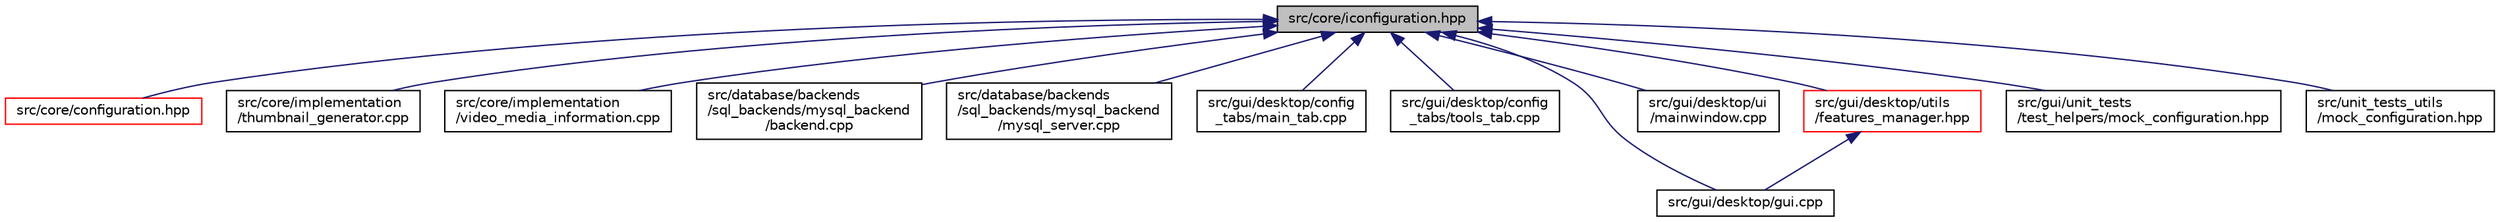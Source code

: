 digraph "src/core/iconfiguration.hpp"
{
 // LATEX_PDF_SIZE
  edge [fontname="Helvetica",fontsize="10",labelfontname="Helvetica",labelfontsize="10"];
  node [fontname="Helvetica",fontsize="10",shape=record];
  Node1 [label="src/core/iconfiguration.hpp",height=0.2,width=0.4,color="black", fillcolor="grey75", style="filled", fontcolor="black",tooltip=" "];
  Node1 -> Node2 [dir="back",color="midnightblue",fontsize="10",style="solid",fontname="Helvetica"];
  Node2 [label="src/core/configuration.hpp",height=0.2,width=0.4,color="red", fillcolor="white", style="filled",URL="$configuration_8hpp.html",tooltip=" "];
  Node1 -> Node8 [dir="back",color="midnightblue",fontsize="10",style="solid",fontname="Helvetica"];
  Node8 [label="src/core/implementation\l/thumbnail_generator.cpp",height=0.2,width=0.4,color="black", fillcolor="white", style="filled",URL="$thumbnail__generator_8cpp.html",tooltip=" "];
  Node1 -> Node9 [dir="back",color="midnightblue",fontsize="10",style="solid",fontname="Helvetica"];
  Node9 [label="src/core/implementation\l/video_media_information.cpp",height=0.2,width=0.4,color="black", fillcolor="white", style="filled",URL="$video__media__information_8cpp.html",tooltip=" "];
  Node1 -> Node10 [dir="back",color="midnightblue",fontsize="10",style="solid",fontname="Helvetica"];
  Node10 [label="src/database/backends\l/sql_backends/mysql_backend\l/backend.cpp",height=0.2,width=0.4,color="black", fillcolor="white", style="filled",URL="$mysql__backend_2backend_8cpp.html",tooltip=" "];
  Node1 -> Node11 [dir="back",color="midnightblue",fontsize="10",style="solid",fontname="Helvetica"];
  Node11 [label="src/database/backends\l/sql_backends/mysql_backend\l/mysql_server.cpp",height=0.2,width=0.4,color="black", fillcolor="white", style="filled",URL="$mysql__server_8cpp.html",tooltip=" "];
  Node1 -> Node12 [dir="back",color="midnightblue",fontsize="10",style="solid",fontname="Helvetica"];
  Node12 [label="src/gui/desktop/config\l_tabs/main_tab.cpp",height=0.2,width=0.4,color="black", fillcolor="white", style="filled",URL="$main__tab_8cpp.html",tooltip=" "];
  Node1 -> Node13 [dir="back",color="midnightblue",fontsize="10",style="solid",fontname="Helvetica"];
  Node13 [label="src/gui/desktop/config\l_tabs/tools_tab.cpp",height=0.2,width=0.4,color="black", fillcolor="white", style="filled",URL="$tools__tab_8cpp.html",tooltip=" "];
  Node1 -> Node14 [dir="back",color="midnightblue",fontsize="10",style="solid",fontname="Helvetica"];
  Node14 [label="src/gui/desktop/gui.cpp",height=0.2,width=0.4,color="black", fillcolor="white", style="filled",URL="$gui_8cpp.html",tooltip=" "];
  Node1 -> Node15 [dir="back",color="midnightblue",fontsize="10",style="solid",fontname="Helvetica"];
  Node15 [label="src/gui/desktop/ui\l/mainwindow.cpp",height=0.2,width=0.4,color="black", fillcolor="white", style="filled",URL="$mainwindow_8cpp.html",tooltip=" "];
  Node1 -> Node16 [dir="back",color="midnightblue",fontsize="10",style="solid",fontname="Helvetica"];
  Node16 [label="src/gui/desktop/utils\l/features_manager.hpp",height=0.2,width=0.4,color="red", fillcolor="white", style="filled",URL="$features__manager_8hpp.html",tooltip=" "];
  Node16 -> Node14 [dir="back",color="midnightblue",fontsize="10",style="solid",fontname="Helvetica"];
  Node1 -> Node18 [dir="back",color="midnightblue",fontsize="10",style="solid",fontname="Helvetica"];
  Node18 [label="src/gui/unit_tests\l/test_helpers/mock_configuration.hpp",height=0.2,width=0.4,color="black", fillcolor="white", style="filled",URL="$gui_2unit__tests_2test__helpers_2mock__configuration_8hpp.html",tooltip=" "];
  Node1 -> Node19 [dir="back",color="midnightblue",fontsize="10",style="solid",fontname="Helvetica"];
  Node19 [label="src/unit_tests_utils\l/mock_configuration.hpp",height=0.2,width=0.4,color="black", fillcolor="white", style="filled",URL="$unit__tests__utils_2mock__configuration_8hpp.html",tooltip=" "];
}
